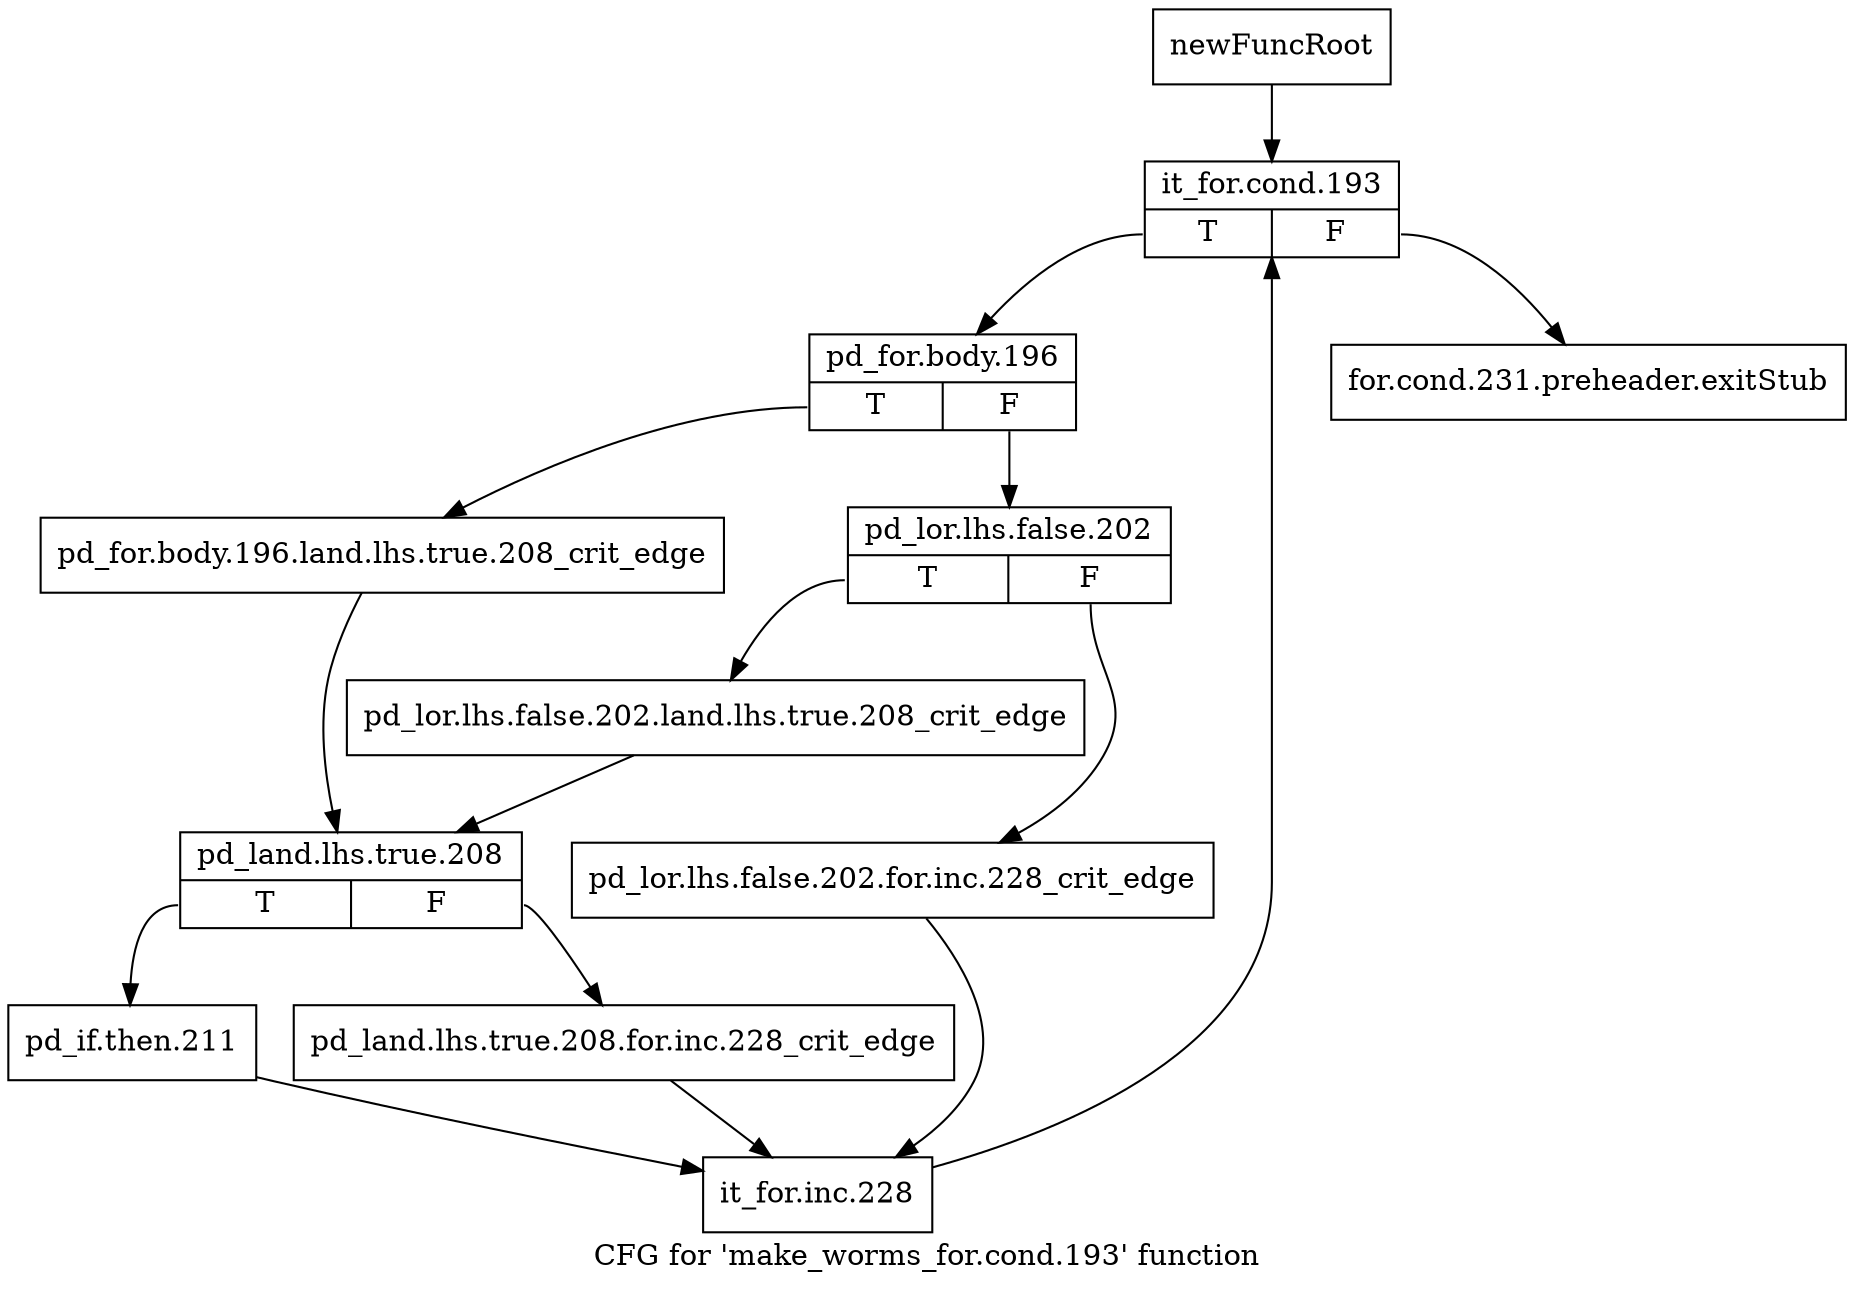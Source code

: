 digraph "CFG for 'make_worms_for.cond.193' function" {
	label="CFG for 'make_worms_for.cond.193' function";

	Node0x46a7c70 [shape=record,label="{newFuncRoot}"];
	Node0x46a7c70 -> Node0x46a7d10;
	Node0x46a7cc0 [shape=record,label="{for.cond.231.preheader.exitStub}"];
	Node0x46a7d10 [shape=record,label="{it_for.cond.193|{<s0>T|<s1>F}}"];
	Node0x46a7d10:s0 -> Node0x46a7d60;
	Node0x46a7d10:s1 -> Node0x46a7cc0;
	Node0x46a7d60 [shape=record,label="{pd_for.body.196|{<s0>T|<s1>F}}"];
	Node0x46a7d60:s0 -> Node0x46b3a40;
	Node0x46a7d60:s1 -> Node0x46a7db0;
	Node0x46a7db0 [shape=record,label="{pd_lor.lhs.false.202|{<s0>T|<s1>F}}"];
	Node0x46a7db0:s0 -> Node0x46b39f0;
	Node0x46a7db0:s1 -> Node0x46b39a0;
	Node0x46b39a0 [shape=record,label="{pd_lor.lhs.false.202.for.inc.228_crit_edge}"];
	Node0x46b39a0 -> Node0x46b3b80;
	Node0x46b39f0 [shape=record,label="{pd_lor.lhs.false.202.land.lhs.true.208_crit_edge}"];
	Node0x46b39f0 -> Node0x46b3a90;
	Node0x46b3a40 [shape=record,label="{pd_for.body.196.land.lhs.true.208_crit_edge}"];
	Node0x46b3a40 -> Node0x46b3a90;
	Node0x46b3a90 [shape=record,label="{pd_land.lhs.true.208|{<s0>T|<s1>F}}"];
	Node0x46b3a90:s0 -> Node0x46b3b30;
	Node0x46b3a90:s1 -> Node0x46b3ae0;
	Node0x46b3ae0 [shape=record,label="{pd_land.lhs.true.208.for.inc.228_crit_edge}"];
	Node0x46b3ae0 -> Node0x46b3b80;
	Node0x46b3b30 [shape=record,label="{pd_if.then.211}"];
	Node0x46b3b30 -> Node0x46b3b80;
	Node0x46b3b80 [shape=record,label="{it_for.inc.228}"];
	Node0x46b3b80 -> Node0x46a7d10;
}
